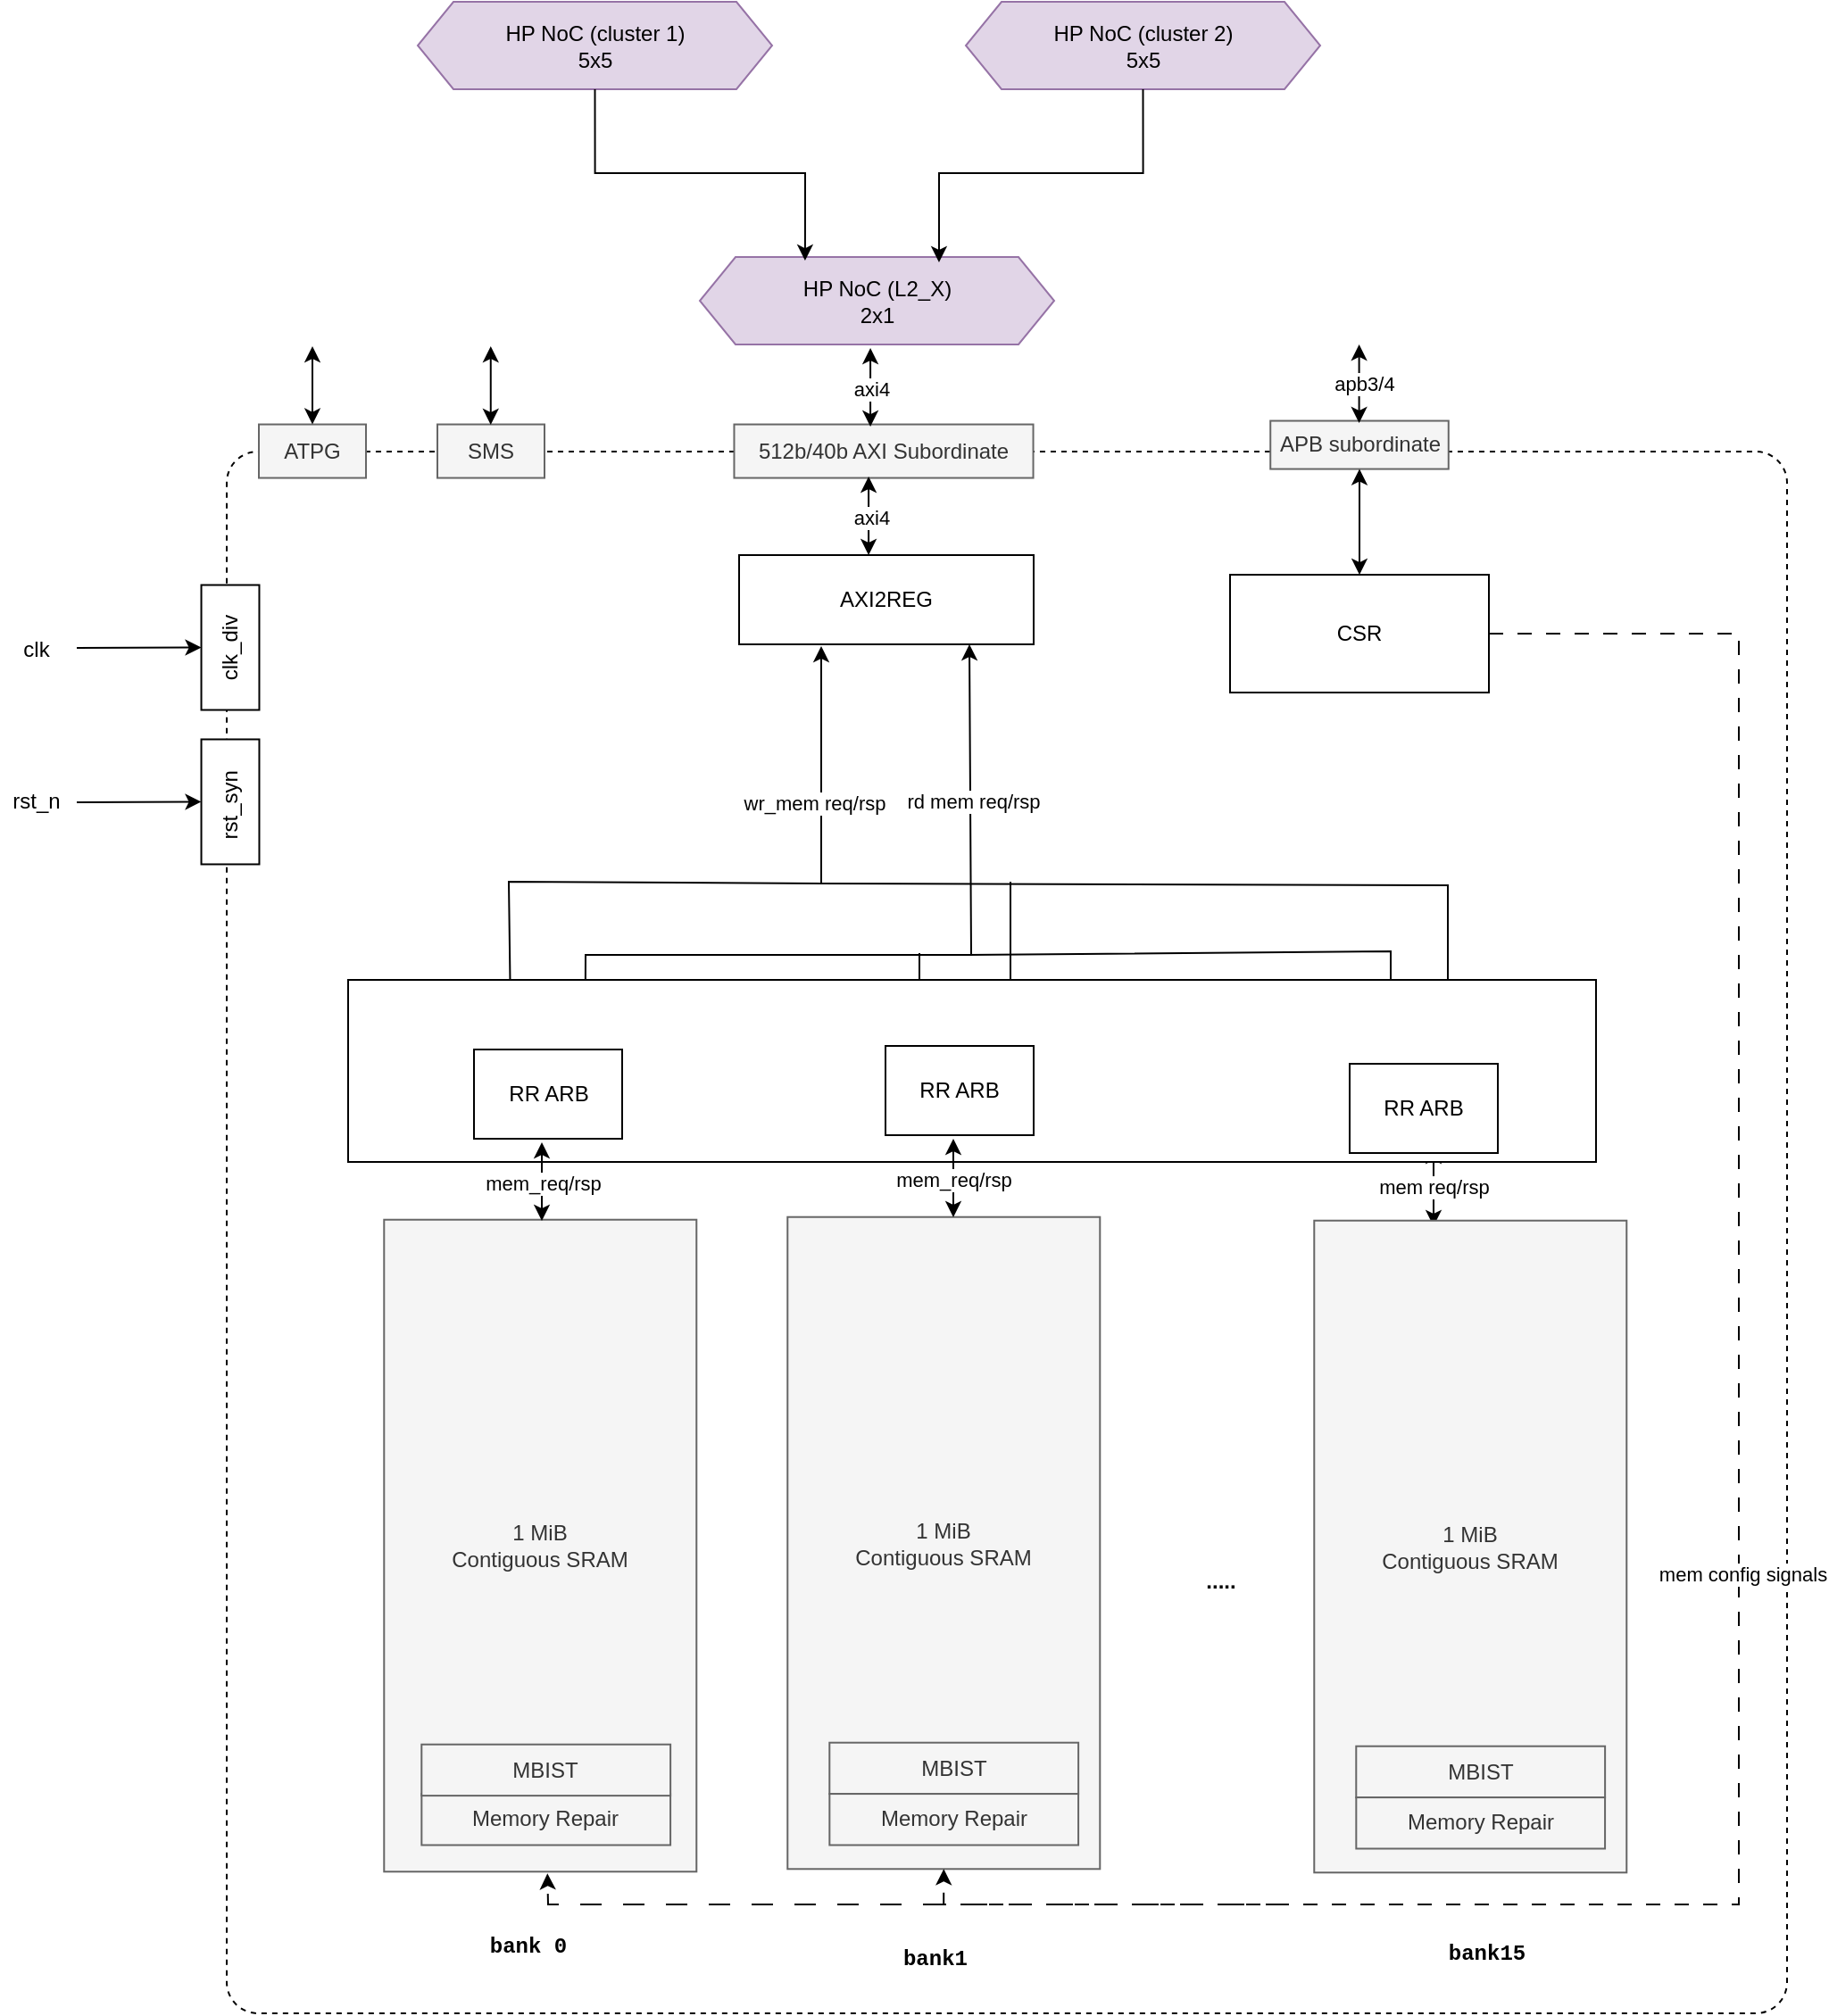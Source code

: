 <mxfile version="24.5.4" type="embed">
  <diagram id="9HVGjTfUsUy2gqGVubQJ" name="Page-1">
    <mxGraphModel dx="-1656" dy="-1080" grid="1" gridSize="1" guides="1" tooltips="1" connect="1" arrows="1" fold="1" page="1" pageScale="1" pageWidth="827" pageHeight="1169" math="0" shadow="0">
      <root>
        <mxCell id="0" />
        <mxCell id="1" parent="0" />
        <mxCell id="qGXmZ7wfK9wXLIBla1jH-1" value="" style="rounded=1;whiteSpace=wrap;html=1;dashed=1;align=center;verticalAlign=middle;arcSize=2;" parent="1" vertex="1">
          <mxGeometry x="5397" y="2609" width="874" height="875" as="geometry" />
        </mxCell>
        <mxCell id="qGXmZ7wfK9wXLIBla1jH-2" value="512b/40b AXI Subordinate" style="rounded=0;whiteSpace=wrap;html=1;horizontal=0;fillColor=#f5f5f5;strokeColor=#666666;rotation=90;fontColor=#333333;" parent="1" vertex="1">
          <mxGeometry x="5750" y="2525.01" width="30" height="167.53" as="geometry" />
        </mxCell>
        <mxCell id="qGXmZ7wfK9wXLIBla1jH-4" value="1 MiB&lt;br&gt;Contiguous SRAM" style="rounded=0;whiteSpace=wrap;html=1;horizontal=0;fillColor=#f5f5f5;strokeColor=#666666;rotation=90;fontColor=#333333;" parent="1" vertex="1">
          <mxGeometry x="5390" y="3134.5" width="365.28" height="175" as="geometry" />
        </mxCell>
        <mxCell id="qGXmZ7wfK9wXLIBla1jH-7" value="Memory Repair" style="rounded=0;whiteSpace=wrap;html=1;horizontal=0;fillColor=#f5f5f5;strokeColor=#666666;rotation=90;fontColor=#333333;" parent="1" vertex="1">
          <mxGeometry x="5561.5" y="3305.71" width="28.7" height="139.37" as="geometry" />
        </mxCell>
        <mxCell id="qGXmZ7wfK9wXLIBla1jH-10" value="rst_n" style="text;html=1;align=center;verticalAlign=middle;resizable=0;points=[];autosize=1;strokeColor=none;fillColor=none;fontColor=#000000;" parent="1" vertex="1">
          <mxGeometry x="5270" y="2795.24" width="40" height="20" as="geometry" />
        </mxCell>
        <mxCell id="qGXmZ7wfK9wXLIBla1jH-11" value="clk" style="text;html=1;align=center;verticalAlign=middle;resizable=0;points=[];autosize=1;strokeColor=none;fillColor=none;fontColor=#000000;" parent="1" vertex="1">
          <mxGeometry x="5275" y="2710" width="30" height="20" as="geometry" />
        </mxCell>
        <mxCell id="qGXmZ7wfK9wXLIBla1jH-17" value="SMS" style="rounded=0;whiteSpace=wrap;html=1;horizontal=0;fillColor=#f5f5f5;strokeColor=#666666;rotation=90;fontColor=#333333;" parent="1" vertex="1">
          <mxGeometry x="5530" y="2578.77" width="30" height="60" as="geometry" />
        </mxCell>
        <mxCell id="qGXmZ7wfK9wXLIBla1jH-18" value="ATPG" style="rounded=0;whiteSpace=wrap;html=1;horizontal=0;fillColor=#f5f5f5;strokeColor=#666666;rotation=90;fontColor=#333333;" parent="1" vertex="1">
          <mxGeometry x="5430" y="2578.77" width="30" height="60" as="geometry" />
        </mxCell>
        <mxCell id="qGXmZ7wfK9wXLIBla1jH-19" value="" style="endArrow=classic;html=1;rounded=0;fontColor=#000000;startArrow=classic;startFill=1;exitX=0;exitY=0.5;exitDx=0;exitDy=0;" parent="1" source="qGXmZ7wfK9wXLIBla1jH-18" edge="1">
          <mxGeometry width="50" height="50" relative="1" as="geometry">
            <mxPoint x="5440" y="2590" as="sourcePoint" />
            <mxPoint x="5445" y="2550" as="targetPoint" />
          </mxGeometry>
        </mxCell>
        <mxCell id="qGXmZ7wfK9wXLIBla1jH-40" value="" style="endArrow=classic;html=1;rounded=0;fontColor=#000000;startArrow=classic;startFill=1;exitX=0;exitY=0.5;exitDx=0;exitDy=0;" parent="1" edge="1">
          <mxGeometry width="50" height="50" relative="1" as="geometry">
            <mxPoint x="5544.88" y="2594" as="sourcePoint" />
            <mxPoint x="5544.88" y="2550" as="targetPoint" />
          </mxGeometry>
        </mxCell>
        <mxCell id="qGXmZ7wfK9wXLIBla1jH-42" value="clk_div" style="whiteSpace=wrap;html=1;rotation=-90;" parent="1" vertex="1">
          <mxGeometry x="5364" y="2702.53" width="70" height="32.47" as="geometry" />
        </mxCell>
        <mxCell id="qGXmZ7wfK9wXLIBla1jH-43" value="" style="endArrow=classic;html=1;rounded=0;fontColor=#000000;entryX=0.5;entryY=0;entryDx=0;entryDy=0;" parent="1" target="qGXmZ7wfK9wXLIBla1jH-42" edge="1">
          <mxGeometry width="50" height="50" relative="1" as="geometry">
            <mxPoint x="5313" y="2719" as="sourcePoint" />
            <mxPoint x="5144" y="2794" as="targetPoint" />
          </mxGeometry>
        </mxCell>
        <mxCell id="qGXmZ7wfK9wXLIBla1jH-44" value="" style="endArrow=classic;html=1;rounded=0;fontColor=#000000;startArrow=classic;startFill=1;exitX=0;exitY=0.5;exitDx=0;exitDy=0;" parent="1" edge="1">
          <mxGeometry width="50" height="50" relative="1" as="geometry">
            <mxPoint x="5757.54" y="2595.01" as="sourcePoint" />
            <mxPoint x="5757.54" y="2551.01" as="targetPoint" />
          </mxGeometry>
        </mxCell>
        <mxCell id="qGXmZ7wfK9wXLIBla1jH-74" value="axi4" style="edgeLabel;html=1;align=center;verticalAlign=middle;resizable=0;points=[];" parent="qGXmZ7wfK9wXLIBla1jH-44" vertex="1" connectable="0">
          <mxGeometry x="-0.049" relative="1" as="geometry">
            <mxPoint as="offset" />
          </mxGeometry>
        </mxCell>
        <mxCell id="qGXmZ7wfK9wXLIBla1jH-48" value="&lt;font face=&quot;Courier New&quot;&gt;&lt;b&gt;bank 0&lt;/b&gt;&lt;/font&gt;" style="text;html=1;strokeColor=none;fillColor=none;align=center;verticalAlign=middle;whiteSpace=wrap;rounded=0;" parent="1" vertex="1">
          <mxGeometry x="5535.5" y="3431" width="60" height="30" as="geometry" />
        </mxCell>
        <mxCell id="qGXmZ7wfK9wXLIBla1jH-49" value="&lt;font face=&quot;Courier New&quot;&gt;&lt;b&gt;bank1&lt;/b&gt;&lt;/font&gt;" style="text;html=1;strokeColor=none;fillColor=none;align=center;verticalAlign=middle;whiteSpace=wrap;rounded=0;" parent="1" vertex="1">
          <mxGeometry x="5764" y="3438" width="60" height="30" as="geometry" />
        </mxCell>
        <mxCell id="qGXmZ7wfK9wXLIBla1jH-52" value="1 MiB&lt;br&gt;Contiguous SRAM" style="rounded=0;whiteSpace=wrap;html=1;horizontal=0;fillColor=#f5f5f5;strokeColor=#666666;rotation=90;fontColor=#333333;" parent="1" vertex="1">
          <mxGeometry x="5616" y="3133" width="365.28" height="175" as="geometry" />
        </mxCell>
        <mxCell id="qGXmZ7wfK9wXLIBla1jH-53" value="MBIST" style="rounded=0;whiteSpace=wrap;html=1;horizontal=0;fillColor=#f5f5f5;strokeColor=#666666;rotation=90;fontColor=#333333;" parent="1" vertex="1">
          <mxGeometry x="5790" y="3277" width="28.7" height="139.41" as="geometry" />
        </mxCell>
        <mxCell id="qGXmZ7wfK9wXLIBla1jH-54" value="Memory Repair" style="rounded=0;whiteSpace=wrap;html=1;horizontal=0;fillColor=#f5f5f5;strokeColor=#666666;rotation=90;fontColor=#333333;" parent="1" vertex="1">
          <mxGeometry x="5790" y="3305.71" width="28.7" height="139.37" as="geometry" />
        </mxCell>
        <mxCell id="qGXmZ7wfK9wXLIBla1jH-55" value="AXI2REG" style="whiteSpace=wrap;html=1;" parent="1" vertex="1">
          <mxGeometry x="5684" y="2667" width="165" height="50" as="geometry" />
        </mxCell>
        <mxCell id="qGXmZ7wfK9wXLIBla1jH-57" value="" style="endArrow=classic;html=1;rounded=0;fontColor=#000000;startArrow=classic;startFill=1;exitX=0;exitY=0.5;exitDx=0;exitDy=0;" parent="1" edge="1">
          <mxGeometry width="50" height="50" relative="1" as="geometry">
            <mxPoint x="5756.54" y="2667" as="sourcePoint" />
            <mxPoint x="5756.54" y="2623" as="targetPoint" />
          </mxGeometry>
        </mxCell>
        <mxCell id="qGXmZ7wfK9wXLIBla1jH-75" value="axi4" style="edgeLabel;html=1;align=center;verticalAlign=middle;resizable=0;points=[];" parent="qGXmZ7wfK9wXLIBla1jH-57" vertex="1" connectable="0">
          <mxGeometry x="-0.034" y="-1" relative="1" as="geometry">
            <mxPoint as="offset" />
          </mxGeometry>
        </mxCell>
        <mxCell id="qGXmZ7wfK9wXLIBla1jH-59" value="" style="endArrow=classic;html=1;rounded=0;fontColor=#000000;startArrow=classic;startFill=1;exitX=0;exitY=0.5;exitDx=0;exitDy=0;" parent="1" edge="1">
          <mxGeometry width="50" height="50" relative="1" as="geometry">
            <mxPoint x="6073" y="3043" as="sourcePoint" />
            <mxPoint x="6073" y="2999" as="targetPoint" />
          </mxGeometry>
        </mxCell>
        <mxCell id="qGXmZ7wfK9wXLIBla1jH-80" value="mem req/rsp" style="edgeLabel;html=1;align=center;verticalAlign=middle;resizable=0;points=[];" parent="qGXmZ7wfK9wXLIBla1jH-59" vertex="1" connectable="0">
          <mxGeometry x="0.004" relative="1" as="geometry">
            <mxPoint as="offset" />
          </mxGeometry>
        </mxCell>
        <mxCell id="qGXmZ7wfK9wXLIBla1jH-67" value="" style="endArrow=classic;html=1;rounded=0;endFill=1;" parent="1" edge="1">
          <mxGeometry width="50" height="50" relative="1" as="geometry">
            <mxPoint x="5728" y="2851" as="sourcePoint" />
            <mxPoint x="6081" y="2954" as="targetPoint" />
            <Array as="points">
              <mxPoint x="6081" y="2852" />
            </Array>
          </mxGeometry>
        </mxCell>
        <mxCell id="qGXmZ7wfK9wXLIBla1jH-69" value="" style="endArrow=classic;html=1;rounded=0;exitX=0.25;exitY=1;exitDx=0;exitDy=0;endFill=1;entryX=0.25;entryY=0;entryDx=0;entryDy=0;startArrow=classic;startFill=1;" parent="1" target="qGXmZ7wfK9wXLIBla1jH-60" edge="1">
          <mxGeometry width="50" height="50" relative="1" as="geometry">
            <mxPoint x="5730" y="2718" as="sourcePoint" />
            <mxPoint x="5575" y="2983" as="targetPoint" />
            <Array as="points">
              <mxPoint x="5730" y="2851" />
              <mxPoint x="5555" y="2850" />
            </Array>
          </mxGeometry>
        </mxCell>
        <mxCell id="qGXmZ7wfK9wXLIBla1jH-76" value="wr_mem req/rsp" style="edgeLabel;html=1;align=center;verticalAlign=middle;resizable=0;points=[];" parent="qGXmZ7wfK9wXLIBla1jH-69" vertex="1" connectable="0">
          <mxGeometry x="-0.585" relative="1" as="geometry">
            <mxPoint x="-4" y="4" as="offset" />
          </mxGeometry>
        </mxCell>
        <mxCell id="qGXmZ7wfK9wXLIBla1jH-70" value="" style="endArrow=classic;html=1;rounded=0;exitX=0.25;exitY=1;exitDx=0;exitDy=0;endFill=1;entryX=0.75;entryY=0;entryDx=0;entryDy=0;startArrow=classic;startFill=1;" parent="1" target="qGXmZ7wfK9wXLIBla1jH-60" edge="1">
          <mxGeometry width="50" height="50" relative="1" as="geometry">
            <mxPoint x="5813" y="2717" as="sourcePoint" />
            <mxPoint x="5658" y="2982" as="targetPoint" />
            <Array as="points">
              <mxPoint x="5814" y="2891" />
              <mxPoint x="5598" y="2891" />
            </Array>
          </mxGeometry>
        </mxCell>
        <mxCell id="qGXmZ7wfK9wXLIBla1jH-77" value="rd mem req/rsp" style="edgeLabel;html=1;align=center;verticalAlign=middle;resizable=0;points=[];" parent="qGXmZ7wfK9wXLIBla1jH-70" vertex="1" connectable="0">
          <mxGeometry x="-0.602" y="1" relative="1" as="geometry">
            <mxPoint as="offset" />
          </mxGeometry>
        </mxCell>
        <mxCell id="qGXmZ7wfK9wXLIBla1jH-71" value="" style="endArrow=classic;html=1;rounded=0;endFill=1;" parent="1" edge="1">
          <mxGeometry width="50" height="50" relative="1" as="geometry">
            <mxPoint x="5812" y="2891" as="sourcePoint" />
            <mxPoint x="6049" y="2954" as="targetPoint" />
            <Array as="points">
              <mxPoint x="6049" y="2889" />
            </Array>
          </mxGeometry>
        </mxCell>
        <mxCell id="jSoi9XGv0BYkDWe7rzDO-1" value="APB subordinate" style="rounded=0;whiteSpace=wrap;html=1;horizontal=0;fillColor=#f5f5f5;strokeColor=#666666;rotation=90;fontColor=#333333;" parent="1" vertex="1">
          <mxGeometry x="6018" y="2555.39" width="27" height="99.77" as="geometry" />
        </mxCell>
        <mxCell id="jSoi9XGv0BYkDWe7rzDO-2" value="" style="endArrow=classic;html=1;rounded=0;fontColor=#000000;startArrow=classic;startFill=1;exitX=0;exitY=0.5;exitDx=0;exitDy=0;" parent="1" edge="1">
          <mxGeometry width="50" height="50" relative="1" as="geometry">
            <mxPoint x="6031.3" y="2593" as="sourcePoint" />
            <mxPoint x="6031.3" y="2549" as="targetPoint" />
          </mxGeometry>
        </mxCell>
        <mxCell id="jSoi9XGv0BYkDWe7rzDO-3" value="apb3/4" style="edgeLabel;html=1;align=center;verticalAlign=middle;resizable=0;points=[];" parent="jSoi9XGv0BYkDWe7rzDO-2" connectable="0" vertex="1">
          <mxGeometry x="0.023" y="-2" relative="1" as="geometry">
            <mxPoint as="offset" />
          </mxGeometry>
        </mxCell>
        <mxCell id="aFVHuyK8Ec4p_bwPnjk1-1" value="rst_syn&amp;nbsp;" style="whiteSpace=wrap;html=1;rotation=-90;" parent="1" vertex="1">
          <mxGeometry x="5364" y="2789" width="70" height="32.47" as="geometry" />
        </mxCell>
        <mxCell id="aFVHuyK8Ec4p_bwPnjk1-2" value="" style="endArrow=classic;html=1;rounded=0;fontColor=#000000;entryX=0.5;entryY=0;entryDx=0;entryDy=0;" parent="1" target="aFVHuyK8Ec4p_bwPnjk1-1" edge="1">
          <mxGeometry width="50" height="50" relative="1" as="geometry">
            <mxPoint x="5313" y="2805.47" as="sourcePoint" />
            <mxPoint x="5144" y="2880.47" as="targetPoint" />
          </mxGeometry>
        </mxCell>
        <mxCell id="aFVHuyK8Ec4p_bwPnjk1-5" value="CSR" style="whiteSpace=wrap;html=1;" parent="1" vertex="1">
          <mxGeometry x="5959" y="2678" width="145" height="66" as="geometry" />
        </mxCell>
        <mxCell id="aFVHuyK8Ec4p_bwPnjk1-7" value="" style="endArrow=classic;html=1;rounded=0;fontColor=#000000;startArrow=classic;startFill=1;exitX=0.5;exitY=0;exitDx=0;exitDy=0;entryX=1;entryY=0.5;entryDx=0;entryDy=0;" parent="1" source="aFVHuyK8Ec4p_bwPnjk1-5" target="jSoi9XGv0BYkDWe7rzDO-1" edge="1">
          <mxGeometry width="50" height="50" relative="1" as="geometry">
            <mxPoint x="5998" y="2663" as="sourcePoint" />
            <mxPoint x="5998" y="2619" as="targetPoint" />
          </mxGeometry>
        </mxCell>
        <mxCell id="aFVHuyK8Ec4p_bwPnjk1-11" style="edgeStyle=orthogonalEdgeStyle;rounded=0;orthogonalLoop=1;jettySize=auto;html=1;exitX=1;exitY=0.5;exitDx=0;exitDy=0;entryX=1;entryY=0.5;entryDx=0;entryDy=0;dashed=1;dashPattern=8 8;" parent="1" source="aFVHuyK8Ec4p_bwPnjk1-5" target="qGXmZ7wfK9wXLIBla1jH-52" edge="1">
          <mxGeometry relative="1" as="geometry">
            <Array as="points">
              <mxPoint x="6244" y="2711" />
              <mxPoint x="6244" y="3423" />
              <mxPoint x="5799" y="3423" />
            </Array>
          </mxGeometry>
        </mxCell>
        <mxCell id="aFVHuyK8Ec4p_bwPnjk1-12" value="mem config signals" style="edgeLabel;html=1;align=center;verticalAlign=middle;resizable=0;points=[];" parent="aFVHuyK8Ec4p_bwPnjk1-11" connectable="0" vertex="1">
          <mxGeometry x="0.012" y="2" relative="1" as="geometry">
            <mxPoint as="offset" />
          </mxGeometry>
        </mxCell>
        <mxCell id="aFVHuyK8Ec4p_bwPnjk1-13" value="" style="endArrow=classic;html=1;rounded=0;entryX=1;entryY=0.5;entryDx=0;entryDy=0;dashed=1;dashPattern=12 12;" parent="1" edge="1">
          <mxGeometry width="50" height="50" relative="1" as="geometry">
            <mxPoint x="5991" y="3423" as="sourcePoint" />
            <mxPoint x="5576.64" y="3405.64" as="targetPoint" />
            <Array as="points">
              <mxPoint x="5577" y="3423" />
            </Array>
          </mxGeometry>
        </mxCell>
        <mxCell id="8G2dTnUJbdhdY3QdZzFE-1" value="HP NoC (cluster 2)&lt;br&gt;5x5" style="shape=hexagon;perimeter=hexagonPerimeter2;whiteSpace=wrap;html=1;fixedSize=1;fillColor=#e1d5e7;strokeColor=#9673a6;" parent="1" vertex="1">
          <mxGeometry x="5811" y="2357" width="198.5" height="49" as="geometry" />
        </mxCell>
        <mxCell id="8G2dTnUJbdhdY3QdZzFE-2" value="HP NoC (cluster 1)&lt;br&gt;5x5" style="shape=hexagon;perimeter=hexagonPerimeter2;whiteSpace=wrap;html=1;fixedSize=1;fillColor=#e1d5e7;strokeColor=#9673a6;" parent="1" vertex="1">
          <mxGeometry x="5504" y="2357" width="198.5" height="49" as="geometry" />
        </mxCell>
        <mxCell id="8G2dTnUJbdhdY3QdZzFE-3" value="HP NoC (L2_X)&lt;br&gt;2x1" style="shape=hexagon;perimeter=hexagonPerimeter2;whiteSpace=wrap;html=1;fixedSize=1;fillColor=#e1d5e7;strokeColor=#9673a6;" parent="1" vertex="1">
          <mxGeometry x="5662" y="2500" width="198.5" height="49" as="geometry" />
        </mxCell>
        <mxCell id="8G2dTnUJbdhdY3QdZzFE-4" style="edgeStyle=orthogonalEdgeStyle;rounded=0;orthogonalLoop=1;jettySize=auto;html=1;exitX=0.5;exitY=1;exitDx=0;exitDy=0;entryX=0.297;entryY=0.041;entryDx=0;entryDy=0;entryPerimeter=0;" parent="1" source="8G2dTnUJbdhdY3QdZzFE-2" target="8G2dTnUJbdhdY3QdZzFE-3" edge="1">
          <mxGeometry relative="1" as="geometry" />
        </mxCell>
        <mxCell id="8G2dTnUJbdhdY3QdZzFE-5" style="edgeStyle=orthogonalEdgeStyle;rounded=0;orthogonalLoop=1;jettySize=auto;html=1;exitX=0.5;exitY=1;exitDx=0;exitDy=0;entryX=0.675;entryY=0.061;entryDx=0;entryDy=0;entryPerimeter=0;" parent="1" source="8G2dTnUJbdhdY3QdZzFE-1" target="8G2dTnUJbdhdY3QdZzFE-3" edge="1">
          <mxGeometry relative="1" as="geometry" />
        </mxCell>
        <mxCell id="zeYQc-eqgXKTaU80IlPP-2" value="1 MiB&lt;br&gt;Contiguous SRAM" style="rounded=0;whiteSpace=wrap;html=1;horizontal=0;fillColor=#f5f5f5;strokeColor=#666666;rotation=90;fontColor=#333333;" parent="1" vertex="1">
          <mxGeometry x="5911" y="3135" width="365.28" height="175" as="geometry" />
        </mxCell>
        <mxCell id="zeYQc-eqgXKTaU80IlPP-3" value="MBIST" style="rounded=0;whiteSpace=wrap;html=1;horizontal=0;fillColor=#f5f5f5;strokeColor=#666666;rotation=90;fontColor=#333333;" parent="1" vertex="1">
          <mxGeometry x="6085" y="3279" width="28.7" height="139.41" as="geometry" />
        </mxCell>
        <mxCell id="zeYQc-eqgXKTaU80IlPP-4" value="Memory Repair" style="rounded=0;whiteSpace=wrap;html=1;horizontal=0;fillColor=#f5f5f5;strokeColor=#666666;rotation=90;fontColor=#333333;" parent="1" vertex="1">
          <mxGeometry x="6085" y="3307.71" width="28.7" height="139.37" as="geometry" />
        </mxCell>
        <mxCell id="zeYQc-eqgXKTaU80IlPP-5" value="&lt;font face=&quot;Courier New&quot;&gt;&lt;b&gt;bank15&lt;/b&gt;&lt;/font&gt;" style="text;html=1;strokeColor=none;fillColor=none;align=center;verticalAlign=middle;whiteSpace=wrap;rounded=0;" parent="1" vertex="1">
          <mxGeometry x="6073" y="3435" width="60" height="30" as="geometry" />
        </mxCell>
        <mxCell id="zeYQc-eqgXKTaU80IlPP-9" value="" style="endArrow=classic;html=1;rounded=0;" parent="1" edge="1">
          <mxGeometry width="50" height="50" relative="1" as="geometry">
            <mxPoint x="5785" y="2890" as="sourcePoint" />
            <mxPoint x="5785" y="2939" as="targetPoint" />
          </mxGeometry>
        </mxCell>
        <mxCell id="zeYQc-eqgXKTaU80IlPP-10" value="" style="endArrow=classic;html=1;rounded=0;" parent="1" edge="1">
          <mxGeometry width="50" height="50" relative="1" as="geometry">
            <mxPoint x="5836" y="2850" as="sourcePoint" />
            <mxPoint x="5836" y="2941" as="targetPoint" />
          </mxGeometry>
        </mxCell>
        <mxCell id="zeYQc-eqgXKTaU80IlPP-11" value="&lt;b&gt;.....&lt;/b&gt;" style="text;html=1;strokeColor=none;fillColor=none;align=center;verticalAlign=middle;whiteSpace=wrap;rounded=0;" parent="1" vertex="1">
          <mxGeometry x="5924" y="3227" width="60" height="30" as="geometry" />
        </mxCell>
        <mxCell id="zeYQc-eqgXKTaU80IlPP-13" value="MBIST" style="rounded=0;whiteSpace=wrap;html=1;horizontal=0;fillColor=#f5f5f5;strokeColor=#666666;rotation=90;fontColor=#333333;" parent="1" vertex="1">
          <mxGeometry x="5561.5" y="3278" width="28.7" height="139.41" as="geometry" />
        </mxCell>
        <mxCell id="zeYQc-eqgXKTaU80IlPP-15" value="" style="rounded=0;whiteSpace=wrap;html=1;" parent="1" vertex="1">
          <mxGeometry x="5465" y="2905" width="699" height="102" as="geometry" />
        </mxCell>
        <mxCell id="qGXmZ7wfK9wXLIBla1jH-56" value="RR ARB" style="whiteSpace=wrap;html=1;" parent="1" vertex="1">
          <mxGeometry x="6026" y="2952" width="83" height="50" as="geometry" />
        </mxCell>
        <mxCell id="qGXmZ7wfK9wXLIBla1jH-60" value="RR ARB" style="whiteSpace=wrap;html=1;" parent="1" vertex="1">
          <mxGeometry x="5535.5" y="2944" width="83" height="50" as="geometry" />
        </mxCell>
        <mxCell id="zeYQc-eqgXKTaU80IlPP-8" value="RR ARB" style="whiteSpace=wrap;html=1;" parent="1" vertex="1">
          <mxGeometry x="5766" y="2942" width="83" height="50" as="geometry" />
        </mxCell>
        <mxCell id="qGXmZ7wfK9wXLIBla1jH-58" value="" style="endArrow=classic;html=1;rounded=0;fontColor=#000000;startArrow=classic;startFill=1;exitX=0;exitY=0.5;exitDx=0;exitDy=0;" parent="1" edge="1">
          <mxGeometry width="50" height="50" relative="1" as="geometry">
            <mxPoint x="5573.5" y="3040" as="sourcePoint" />
            <mxPoint x="5573.5" y="2996" as="targetPoint" />
          </mxGeometry>
        </mxCell>
        <mxCell id="qGXmZ7wfK9wXLIBla1jH-78" value="mem_req/rsp" style="edgeLabel;html=1;align=center;verticalAlign=middle;resizable=0;points=[];" parent="qGXmZ7wfK9wXLIBla1jH-58" vertex="1" connectable="0">
          <mxGeometry x="-0.019" relative="1" as="geometry">
            <mxPoint as="offset" />
          </mxGeometry>
        </mxCell>
        <mxCell id="zeYQc-eqgXKTaU80IlPP-6" value="" style="endArrow=classic;html=1;rounded=0;fontColor=#000000;startArrow=classic;startFill=1;exitX=0;exitY=0.5;exitDx=0;exitDy=0;" parent="1" edge="1">
          <mxGeometry width="50" height="50" relative="1" as="geometry">
            <mxPoint x="5804" y="3038" as="sourcePoint" />
            <mxPoint x="5804" y="2994" as="targetPoint" />
          </mxGeometry>
        </mxCell>
        <mxCell id="zeYQc-eqgXKTaU80IlPP-7" value="mem_req/rsp" style="edgeLabel;html=1;align=center;verticalAlign=middle;resizable=0;points=[];" parent="zeYQc-eqgXKTaU80IlPP-6" connectable="0" vertex="1">
          <mxGeometry x="-0.019" relative="1" as="geometry">
            <mxPoint as="offset" />
          </mxGeometry>
        </mxCell>
      </root>
    </mxGraphModel>
  </diagram>
</mxfile>
